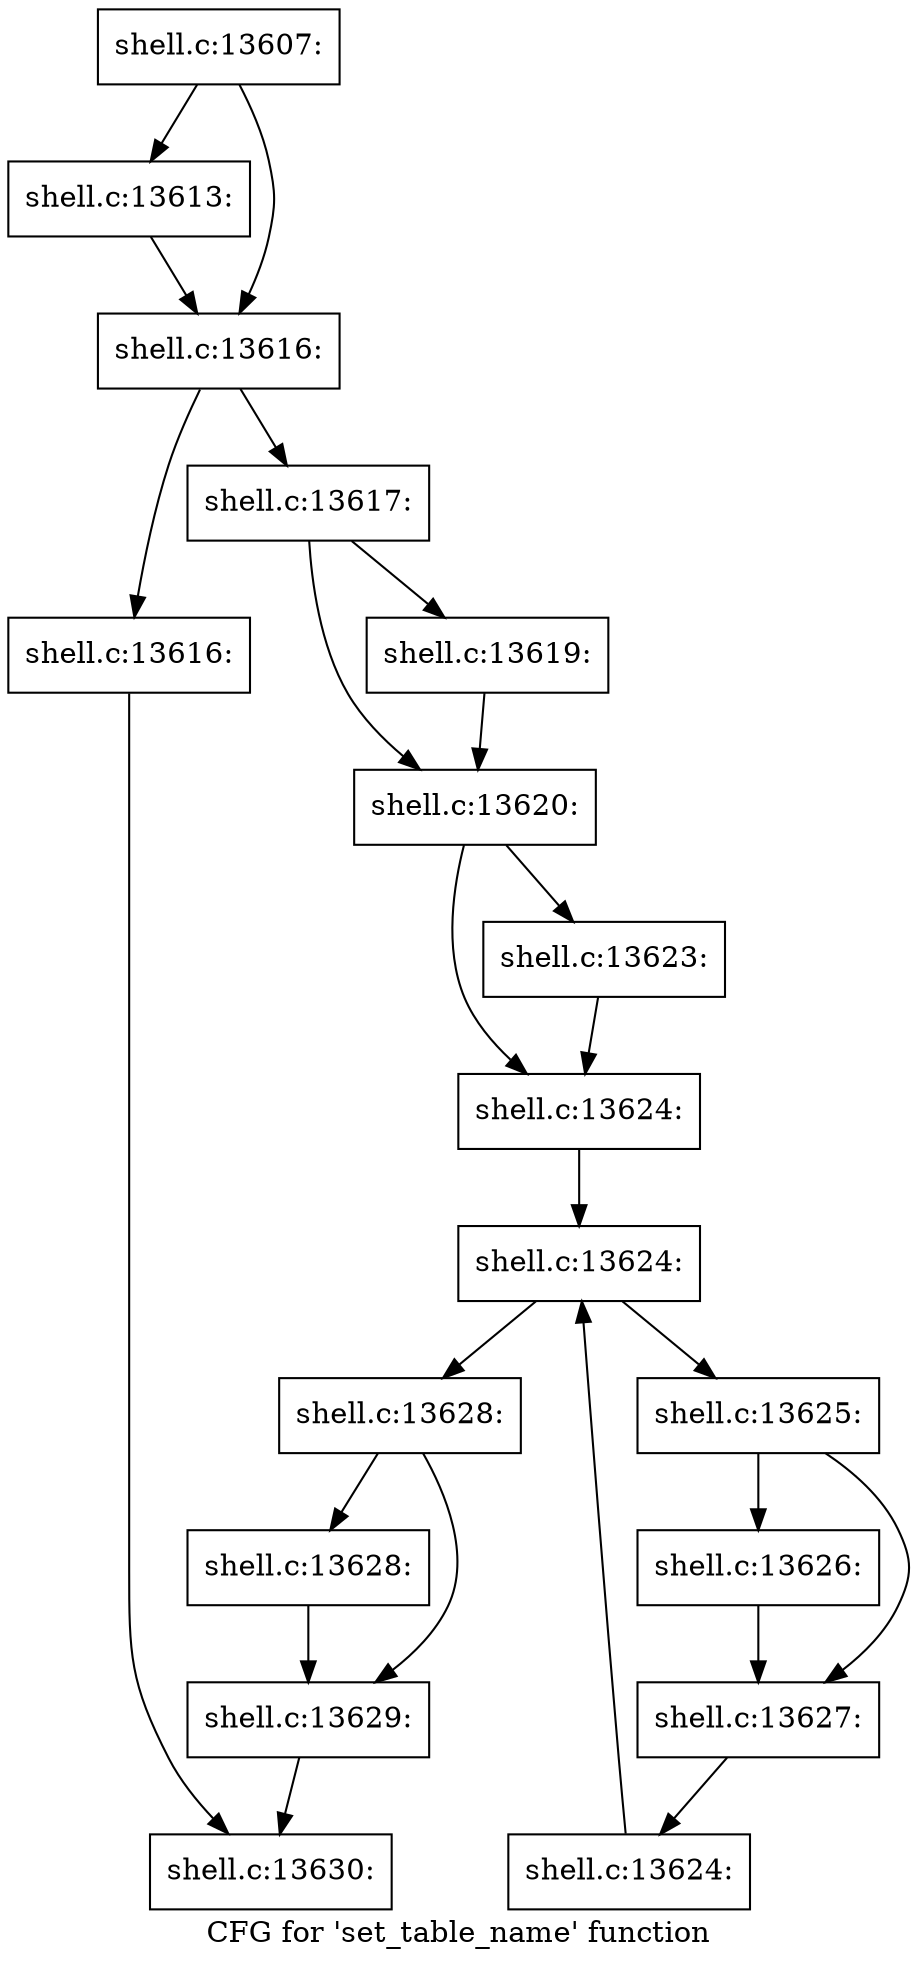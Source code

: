 digraph "CFG for 'set_table_name' function" {
	label="CFG for 'set_table_name' function";

	Node0x5602775009f0 [shape=record,label="{shell.c:13607:}"];
	Node0x5602775009f0 -> Node0x560277503860;
	Node0x5602775009f0 -> Node0x5602775038b0;
	Node0x560277503860 [shape=record,label="{shell.c:13613:}"];
	Node0x560277503860 -> Node0x5602775038b0;
	Node0x5602775038b0 [shape=record,label="{shell.c:13616:}"];
	Node0x5602775038b0 -> Node0x5602775043a0;
	Node0x5602775038b0 -> Node0x5602775043f0;
	Node0x5602775043a0 [shape=record,label="{shell.c:13616:}"];
	Node0x5602775043a0 -> Node0x560277501300;
	Node0x5602775043f0 [shape=record,label="{shell.c:13617:}"];
	Node0x5602775043f0 -> Node0x560277504cb0;
	Node0x5602775043f0 -> Node0x560277504d00;
	Node0x560277504cb0 [shape=record,label="{shell.c:13619:}"];
	Node0x560277504cb0 -> Node0x560277504d00;
	Node0x560277504d00 [shape=record,label="{shell.c:13620:}"];
	Node0x560277504d00 -> Node0x560277505c60;
	Node0x560277504d00 -> Node0x560277505cb0;
	Node0x560277505c60 [shape=record,label="{shell.c:13623:}"];
	Node0x560277505c60 -> Node0x560277505cb0;
	Node0x560277505cb0 [shape=record,label="{shell.c:13624:}"];
	Node0x560277505cb0 -> Node0x560277506630;
	Node0x560277506630 [shape=record,label="{shell.c:13624:}"];
	Node0x560277506630 -> Node0x560277506850;
	Node0x560277506630 -> Node0x560277506480;
	Node0x560277506850 [shape=record,label="{shell.c:13625:}"];
	Node0x560277506850 -> Node0x5602775074d0;
	Node0x560277506850 -> Node0x560277507520;
	Node0x5602775074d0 [shape=record,label="{shell.c:13626:}"];
	Node0x5602775074d0 -> Node0x560277507520;
	Node0x560277507520 [shape=record,label="{shell.c:13627:}"];
	Node0x560277507520 -> Node0x5602775067c0;
	Node0x5602775067c0 [shape=record,label="{shell.c:13624:}"];
	Node0x5602775067c0 -> Node0x560277506630;
	Node0x560277506480 [shape=record,label="{shell.c:13628:}"];
	Node0x560277506480 -> Node0x560277508600;
	Node0x560277506480 -> Node0x560277508650;
	Node0x560277508600 [shape=record,label="{shell.c:13628:}"];
	Node0x560277508600 -> Node0x560277508650;
	Node0x560277508650 [shape=record,label="{shell.c:13629:}"];
	Node0x560277508650 -> Node0x560277501300;
	Node0x560277501300 [shape=record,label="{shell.c:13630:}"];
}
